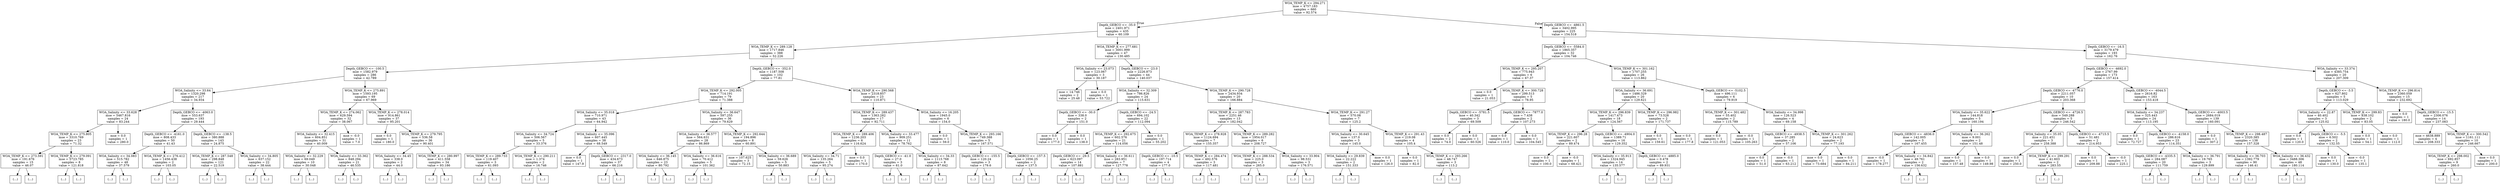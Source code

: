 digraph Tree {
node [shape=box] ;
0 [label="WOA_TEMP_K <= 294.271\nmse = 4757.183\nsamples = 660\nvalue = 92.574"] ;
1 [label="Depth_GEBCO <= -35.0\nmse = 2401.971\nsamples = 435\nvalue = 60.109"] ;
0 -> 1 [labeldistance=2.5, labelangle=45, headlabel="True"] ;
2 [label="WOA_TEMP_K <= 289.128\nmse = 1717.846\nsamples = 388\nvalue = 52.226"] ;
1 -> 2 ;
3 [label="Depth_GEBCO <= -100.5\nmse = 1582.979\nsamples = 286\nvalue = 42.789"] ;
2 -> 3 ;
4 [label="WOA_Salinity <= 33.64\nmse = 1320.298\nsamples = 217\nvalue = 34.934"] ;
3 -> 4 ;
5 [label="WOA_Salinity <= 33.628\nmse = 5467.816\nsamples = 24\nvalue = 83.244"] ;
4 -> 5 ;
6 [label="WOA_TEMP_K <= 275.805\nmse = 3310.769\nsamples = 23\nvalue = 71.32"] ;
5 -> 6 ;
7 [label="WOA_TEMP_K <= 273.591\nmse = 191.676\nsamples = 15\nvalue = 46.07"] ;
6 -> 7 ;
8 [label="(...)"] ;
7 -> 8 ;
25 [label="(...)"] ;
7 -> 25 ;
34 [label="WOA_TEMP_K <= 279.091\nmse = 5723.785\nsamples = 8\nvalue = 121.818"] ;
6 -> 34 ;
35 [label="(...)"] ;
34 -> 35 ;
38 [label="(...)"] ;
34 -> 38 ;
47 [label="mse = 0.0\nsamples = 1\nvalue = 280.0"] ;
5 -> 47 ;
48 [label="Depth_GEBCO <= -4063.0\nmse = 553.637\nsamples = 193\nvalue = 29.444"] ;
4 -> 48 ;
49 [label="Depth_GEBCO <= -4161.0\nmse = 808.433\nsamples = 50\nvalue = 41.43"] ;
48 -> 49 ;
50 [label="WOA_Salinity <= 34.083\nmse = 515.782\nsamples = 48\nvalue = 37.579"] ;
49 -> 50 ;
51 [label="(...)"] ;
50 -> 51 ;
96 [label="(...)"] ;
50 -> 96 ;
143 [label="WOA_TEMP_K <= 276.412\nmse = 1456.438\nsamples = 2\nvalue = 103.05"] ;
49 -> 143 ;
144 [label="(...)"] ;
143 -> 144 ;
145 [label="(...)"] ;
143 -> 145 ;
146 [label="Depth_GEBCO <= -138.5\nmse = 380.888\nsamples = 143\nvalue = 24.875"] ;
48 -> 146 ;
147 [label="WOA_TEMP_K <= 287.548\nmse = 298.848\nsamples = 121\nvalue = 22.519"] ;
146 -> 147 ;
148 [label="(...)"] ;
147 -> 148 ;
321 [label="(...)"] ;
147 -> 321 ;
322 [label="WOA_Salinity <= 34.805\nmse = 637.152\nsamples = 22\nvalue = 38.444"] ;
146 -> 322 ;
323 [label="(...)"] ;
322 -> 323 ;
334 [label="(...)"] ;
322 -> 334 ;
357 [label="WOA_TEMP_K <= 275.891\nmse = 1593.195\nsamples = 69\nvalue = 67.969"] ;
3 -> 357 ;
358 [label="WOA_TEMP_K <= 274.062\nmse = 629.594\nsamples = 32\nvalue = 38.067"] ;
357 -> 358 ;
359 [label="WOA_Salinity <= 32.415\nmse = 604.851\nsamples = 31\nvalue = 40.009"] ;
358 -> 359 ;
360 [label="WOA_Salinity <= 32.229\nmse = 69.049\nsamples = 10\nvalue = 30.048"] ;
359 -> 360 ;
361 [label="(...)"] ;
360 -> 361 ;
362 [label="(...)"] ;
360 -> 362 ;
363 [label="WOA_Salinity <= 33.362\nmse = 848.294\nsamples = 21\nvalue = 46.535"] ;
359 -> 363 ;
364 [label="(...)"] ;
363 -> 364 ;
371 [label="(...)"] ;
363 -> 371 ;
378 [label="mse = -0.0\nsamples = 1\nvalue = 7.0"] ;
358 -> 378 ;
379 [label="WOA_TEMP_K <= 278.014\nmse = 914.861\nsamples = 37\nvalue = 95.201"] ;
357 -> 379 ;
380 [label="mse = 0.0\nsamples = 1\nvalue = 180.0"] ;
379 -> 380 ;
381 [label="WOA_TEMP_K <= 279.795\nmse = 536.58\nsamples = 36\nvalue = 90.401"] ;
379 -> 381 ;
382 [label="WOA_Salinity <= 34.45\nmse = 338.0\nsamples = 2\nvalue = 44.0"] ;
381 -> 382 ;
383 [label="(...)"] ;
382 -> 383 ;
384 [label="(...)"] ;
382 -> 384 ;
385 [label="WOA_TEMP_K <= 280.997\nmse = 411.558\nsamples = 34\nvalue = 93.186"] ;
381 -> 385 ;
386 [label="(...)"] ;
385 -> 386 ;
397 [label="(...)"] ;
385 -> 397 ;
432 [label="Depth_GEBCO <= -352.0\nmse = 1187.508\nsamples = 102\nvalue = 77.81"] ;
2 -> 432 ;
433 [label="WOA_TEMP_K <= 292.005\nmse = 714.191\nsamples = 79\nvalue = 71.388"] ;
432 -> 433 ;
434 [label="WOA_Salinity <= 35.018\nmse = 710.971\nsamples = 43\nvalue = 64.942"] ;
433 -> 434 ;
435 [label="WOA_Salinity <= 34.724\nmse = 506.567\nsamples = 5\nvalue = 33.376"] ;
434 -> 435 ;
436 [label="WOA_TEMP_K <= 289.733\nmse = 119.407\nsamples = 3\nvalue = 61.093"] ;
435 -> 436 ;
437 [label="(...)"] ;
436 -> 437 ;
440 [label="(...)"] ;
436 -> 440 ;
441 [label="WOA_TEMP_K <= 290.211\nmse = 1.374\nsamples = 2\nvalue = 16.746"] ;
435 -> 441 ;
442 [label="(...)"] ;
441 -> 442 ;
443 [label="(...)"] ;
441 -> 443 ;
444 [label="WOA_Salinity <= 35.096\nmse = 607.445\nsamples = 38\nvalue = 68.549"] ;
434 -> 444 ;
445 [label="mse = 0.0\nsamples = 1\nvalue = 147.9"] ;
444 -> 445 ;
446 [label="Depth_GEBCO <= -2317.0\nmse = 434.673\nsamples = 37\nvalue = 66.216"] ;
444 -> 446 ;
447 [label="(...)"] ;
446 -> 447 ;
504 [label="(...)"] ;
446 -> 504 ;
505 [label="WOA_Salinity <= 36.647\nmse = 597.255\nsamples = 36\nvalue = 79.629"] ;
433 -> 505 ;
506 [label="WOA_Salinity <= 36.577\nmse = 564.631\nsamples = 28\nvalue = 86.869"] ;
505 -> 506 ;
507 [label="WOA_Salinity <= 36.145\nmse = 646.875\nsamples = 23\nvalue = 80.792"] ;
506 -> 507 ;
508 [label="(...)"] ;
507 -> 508 ;
541 [label="(...)"] ;
507 -> 541 ;
550 [label="WOA_Salinity <= 36.616\nmse = 70.412\nsamples = 5\nvalue = 101.362"] ;
506 -> 550 ;
551 [label="(...)"] ;
550 -> 551 ;
552 [label="(...)"] ;
550 -> 552 ;
559 [label="WOA_TEMP_K <= 292.644\nmse = 194.896\nsamples = 8\nvalue = 60.891"] ;
505 -> 559 ;
560 [label="mse = 107.625\nsamples = 3\nvalue = 72.15"] ;
559 -> 560 ;
561 [label="WOA_Salinity <= 36.689\nmse = 59.626\nsamples = 5\nvalue = 50.883"] ;
559 -> 561 ;
562 [label="(...)"] ;
561 -> 562 ;
563 [label="(...)"] ;
561 -> 563 ;
570 [label="WOA_TEMP_K <= 290.568\nmse = 2318.857\nsamples = 23\nvalue = 110.871"] ;
432 -> 570 ;
571 [label="WOA_TEMP_K <= 289.437\nmse = 1363.282\nsamples = 17\nvalue = 92.711"] ;
570 -> 571 ;
572 [label="WOA_TEMP_K <= 289.406\nmse = 1236.203\nsamples = 6\nvalue = 116.624"] ;
571 -> 572 ;
573 [label="WOA_Salinity <= 34.71\nmse = 135.264\nsamples = 5\nvalue = 95.274"] ;
572 -> 573 ;
574 [label="(...)"] ;
573 -> 574 ;
581 [label="(...)"] ;
573 -> 581 ;
582 [label="mse = 0.0\nsamples = 1\nvalue = 170.0"] ;
572 -> 582 ;
583 [label="WOA_Salinity <= 33.477\nmse = 909.251\nsamples = 11\nvalue = 78.762"] ;
571 -> 583 ;
584 [label="Depth_GEBCO <= -41.0\nmse = 27.0\nsamples = 3\nvalue = 61.0"] ;
583 -> 584 ;
585 [label="(...)"] ;
584 -> 585 ;
588 [label="(...)"] ;
584 -> 588 ;
589 [label="WOA_Salinity <= 34.33\nmse = 1113.768\nsamples = 8\nvalue = 87.642"] ;
583 -> 589 ;
590 [label="(...)"] ;
589 -> 590 ;
593 [label="(...)"] ;
589 -> 593 ;
602 [label="WOA_Salinity <= 16.205\nmse = 1945.0\nsamples = 6\nvalue = 154.0"] ;
570 -> 602 ;
603 [label="mse = 0.0\nsamples = 1\nvalue = 59.0"] ;
602 -> 603 ;
604 [label="WOA_TEMP_K <= 293.166\nmse = 749.388\nsamples = 5\nvalue = 167.571"] ;
602 -> 604 ;
605 [label="Depth_GEBCO <= -155.5\nmse = 120.24\nsamples = 3\nvalue = 179.6"] ;
604 -> 605 ;
606 [label="(...)"] ;
605 -> 606 ;
607 [label="(...)"] ;
605 -> 607 ;
608 [label="Depth_GEBCO <= -157.5\nmse = 1056.25\nsamples = 2\nvalue = 137.5"] ;
604 -> 608 ;
609 [label="(...)"] ;
608 -> 609 ;
610 [label="(...)"] ;
608 -> 610 ;
611 [label="WOA_TEMP_K <= 277.681\nmse = 3001.999\nsamples = 47\nvalue = 130.485"] ;
1 -> 611 ;
612 [label="WOA_Salinity <= 23.073\nmse = 123.067\nsamples = 3\nvalue = 30.187"] ;
611 -> 612 ;
613 [label="mse = 14.746\nsamples = 2\nvalue = 25.48"] ;
612 -> 613 ;
614 [label="mse = 0.0\nsamples = 1\nvalue = 53.722"] ;
612 -> 614 ;
615 [label="Depth_GEBCO <= -23.0\nmse = 2226.873\nsamples = 44\nvalue = 140.037"] ;
611 -> 615 ;
616 [label="WOA_Salinity <= 32.309\nmse = 786.826\nsamples = 24\nvalue = 115.631"] ;
615 -> 616 ;
617 [label="Depth_GEBCO <= -30.0\nmse = 338.0\nsamples = 2\nvalue = 151.0"] ;
616 -> 617 ;
618 [label="mse = 0.0\nsamples = 1\nvalue = 177.0"] ;
617 -> 618 ;
619 [label="mse = 0.0\nsamples = 1\nvalue = 138.0"] ;
617 -> 619 ;
620 [label="Depth_GEBCO <= -24.5\nmse = 694.102\nsamples = 22\nvalue = 112.094"] ;
616 -> 620 ;
621 [label="WOA_TEMP_K <= 292.675\nmse = 602.576\nsamples = 21\nvalue = 114.056"] ;
620 -> 621 ;
622 [label="Depth_GEBCO <= -29.5\nmse = 623.097\nsamples = 14\nvalue = 107.881"] ;
621 -> 622 ;
623 [label="(...)"] ;
622 -> 623 ;
634 [label="(...)"] ;
622 -> 634 ;
647 [label="WOA_Salinity <= 36.611\nmse = 283.951\nsamples = 7\nvalue = 127.778"] ;
621 -> 647 ;
648 [label="(...)"] ;
647 -> 648 ;
649 [label="(...)"] ;
647 -> 649 ;
650 [label="mse = 0.0\nsamples = 1\nvalue = 55.202"] ;
620 -> 650 ;
651 [label="WOA_TEMP_K <= 290.728\nmse = 2434.934\nsamples = 20\nvalue = 166.884"] ;
615 -> 651 ;
652 [label="WOA_TEMP_K <= 287.783\nmse = 2251.46\nsamples = 13\nvalue = 182.042"] ;
651 -> 652 ;
653 [label="WOA_TEMP_K <= 278.928\nmse = 1124.694\nsamples = 7\nvalue = 155.357"] ;
652 -> 653 ;
654 [label="Depth_GEBCO <= -10.5\nmse = 197.714\nsamples = 4\nvalue = 177.0"] ;
653 -> 654 ;
655 [label="(...)"] ;
654 -> 655 ;
658 [label="(...)"] ;
654 -> 658 ;
661 [label="WOA_TEMP_K <= 284.474\nmse = 492.576\nsamples = 3\nvalue = 117.481"] ;
653 -> 661 ;
662 [label="(...)"] ;
661 -> 662 ;
665 [label="(...)"] ;
661 -> 665 ;
666 [label="WOA_TEMP_K <= 289.282\nmse = 1954.017\nsamples = 6\nvalue = 208.727"] ;
652 -> 666 ;
667 [label="WOA_TEMP_K <= 288.534\nmse = 225.0\nsamples = 3\nvalue = 265.0"] ;
666 -> 667 ;
668 [label="(...)"] ;
667 -> 668 ;
669 [label="(...)"] ;
667 -> 669 ;
670 [label="WOA_Salinity <= 33.904\nmse = 98.531\nsamples = 3\nvalue = 176.571"] ;
666 -> 670 ;
671 [label="(...)"] ;
670 -> 671 ;
674 [label="(...)"] ;
670 -> 674 ;
675 [label="WOA_TEMP_K <= 291.27\nmse = 570.08\nsamples = 7\nvalue = 125.2"] ;
651 -> 675 ;
676 [label="WOA_Salinity <= 30.645\nmse = 137.0\nsamples = 3\nvalue = 145.0"] ;
675 -> 676 ;
677 [label="WOA_Salinity <= 29.839\nmse = 22.222\nsamples = 2\nvalue = 151.333"] ;
676 -> 677 ;
678 [label="(...)"] ;
677 -> 678 ;
679 [label="(...)"] ;
677 -> 679 ;
680 [label="mse = 0.0\nsamples = 1\nvalue = 126.0"] ;
676 -> 680 ;
681 [label="WOA_TEMP_K <= 291.43\nmse = 219.08\nsamples = 4\nvalue = 105.4"] ;
675 -> 681 ;
682 [label="mse = 0.0\nsamples = 1\nvalue = 82.0"] ;
681 -> 682 ;
683 [label="WOA_TEMP_K <= 293.266\nmse = 48.747\nsamples = 3\nvalue = 113.2"] ;
681 -> 683 ;
684 [label="(...)"] ;
683 -> 684 ;
687 [label="(...)"] ;
683 -> 687 ;
688 [label="Depth_GEBCO <= -4861.5\nmse = 3402.995\nsamples = 225\nvalue = 154.518"] ;
0 -> 688 [labeldistance=2.5, labelangle=-45, headlabel="False"] ;
689 [label="Depth_GEBCO <= -5584.0\nmse = 1865.357\nsamples = 32\nvalue = 104.746"] ;
688 -> 689 ;
690 [label="WOA_TEMP_K <= 295.207\nmse = 775.943\nsamples = 6\nvalue = 67.37"] ;
689 -> 690 ;
691 [label="mse = 0.0\nsamples = 1\nvalue = 21.053"] ;
690 -> 691 ;
692 [label="WOA_TEMP_K <= 300.728\nmse = 299.513\nsamples = 5\nvalue = 78.95"] ;
690 -> 692 ;
693 [label="Depth_GEBCO <= -5781.5\nmse = 40.342\nsamples = 3\nvalue = 69.509"] ;
692 -> 693 ;
694 [label="mse = 0.0\nsamples = 2\nvalue = 74.0"] ;
693 -> 694 ;
695 [label="mse = 0.0\nsamples = 1\nvalue = 60.526"] ;
693 -> 695 ;
696 [label="Depth_GEBCO <= -7877.0\nmse = 7.438\nsamples = 2\nvalue = 107.273"] ;
692 -> 696 ;
697 [label="mse = 0.0\nsamples = 1\nvalue = 110.0"] ;
696 -> 697 ;
698 [label="mse = 0.0\nsamples = 1\nvalue = 104.545"] ;
696 -> 698 ;
699 [label="WOA_TEMP_K <= 301.162\nmse = 1707.255\nsamples = 26\nvalue = 113.862"] ;
689 -> 699 ;
700 [label="WOA_Salinity <= 36.691\nmse = 1486.329\nsamples = 20\nvalue = 129.621"] ;
699 -> 700 ;
701 [label="WOA_TEMP_K <= 296.839\nmse = 1417.473\nsamples = 18\nvalue = 124.567"] ;
700 -> 701 ;
702 [label="WOA_TEMP_K <= 296.28\nmse = 221.607\nsamples = 2\nvalue = 89.474"] ;
701 -> 702 ;
703 [label="mse = 0.0\nsamples = 1\nvalue = 100.0"] ;
702 -> 703 ;
704 [label="mse = -0.0\nsamples = 1\nvalue = 68.421"] ;
702 -> 704 ;
705 [label="Depth_GEBCO <= -4904.0\nmse = 1389.71\nsamples = 16\nvalue = 129.352"] ;
701 -> 705 ;
706 [label="WOA_Salinity <= 35.913\nmse = 1324.945\nsamples = 14\nvalue = 135.577"] ;
705 -> 706 ;
707 [label="(...)"] ;
706 -> 707 ;
728 [label="(...)"] ;
706 -> 728 ;
733 [label="Depth_GEBCO <= -4885.0\nmse = 0.478\nsamples = 2\nvalue = 89.931"] ;
705 -> 733 ;
734 [label="(...)"] ;
733 -> 734 ;
735 [label="(...)"] ;
733 -> 735 ;
736 [label="WOA_TEMP_K <= 296.982\nmse = 73.528\nsamples = 2\nvalue = 171.737"] ;
700 -> 736 ;
737 [label="mse = 0.0\nsamples = 1\nvalue = 159.61"] ;
736 -> 737 ;
738 [label="mse = 0.0\nsamples = 1\nvalue = 177.8"] ;
736 -> 738 ;
739 [label="Depth_GEBCO <= -5102.5\nmse = 496.111\nsamples = 6\nvalue = 79.919"] ;
699 -> 739 ;
740 [label="WOA_TEMP_K <= 301.482\nmse = 55.402\nsamples = 2\nvalue = 115.789"] ;
739 -> 740 ;
741 [label="mse = 0.0\nsamples = 1\nvalue = 121.053"] ;
740 -> 741 ;
742 [label="mse = -0.0\nsamples = 1\nvalue = 105.263"] ;
740 -> 742 ;
743 [label="WOA_Salinity <= 34.998\nmse = 126.523\nsamples = 4\nvalue = 69.158"] ;
739 -> 743 ;
744 [label="Depth_GEBCO <= -4938.5\nmse = 37.285\nsamples = 2\nvalue = 57.106"] ;
743 -> 744 ;
745 [label="mse = 0.0\nsamples = 1\nvalue = 51.0"] ;
744 -> 745 ;
746 [label="mse = -0.0\nsamples = 1\nvalue = 63.212"] ;
744 -> 746 ;
747 [label="WOA_TEMP_K <= 301.262\nmse = 24.623\nsamples = 2\nvalue = 77.193"] ;
743 -> 747 ;
748 [label="mse = 0.0\nsamples = 1\nvalue = 73.684"] ;
747 -> 748 ;
749 [label="mse = 0.0\nsamples = 1\nvalue = 84.211"] ;
747 -> 749 ;
750 [label="Depth_GEBCO <= -16.5\nmse = 3179.479\nsamples = 193\nvalue = 162.76"] ;
688 -> 750 ;
751 [label="Depth_GEBCO <= -4692.0\nmse = 2767.99\nsamples = 173\nvalue = 157.414"] ;
750 -> 751 ;
752 [label="Depth_GEBCO <= -4776.0\nmse = 2211.057\nsamples = 10\nvalue = 203.368"] ;
751 -> 752 ;
753 [label="WOA_Salinity <= 35.622\nmse = 144.818\nsamples = 5\nvalue = 160.194"] ;
752 -> 753 ;
754 [label="Depth_GEBCO <= -4836.0\nmse = 142.005\nsamples = 3\nvalue = 167.455"] ;
753 -> 754 ;
755 [label="mse = -0.0\nsamples = 1\nvalue = 178.277"] ;
754 -> 755 ;
756 [label="WOA_Salinity <= 34.842\nmse = 49.761\nsamples = 2\nvalue = 156.632"] ;
754 -> 756 ;
757 [label="(...)"] ;
756 -> 757 ;
758 [label="(...)"] ;
756 -> 758 ;
759 [label="WOA_Salinity <= 36.262\nmse = 9.001\nsamples = 2\nvalue = 151.48"] ;
753 -> 759 ;
760 [label="mse = 0.0\nsamples = 1\nvalue = 157.48"] ;
759 -> 760 ;
761 [label="mse = 0.0\nsamples = 1\nvalue = 149.98"] ;
759 -> 761 ;
762 [label="Depth_GEBCO <= -4726.5\nmse = 549.288\nsamples = 5\nvalue = 246.542"] ;
752 -> 762 ;
763 [label="WOA_Salinity <= 35.05\nmse = 221.451\nsamples = 3\nvalue = 258.388"] ;
762 -> 763 ;
764 [label="mse = 0.0\nsamples = 1\nvalue = 250.0"] ;
763 -> 764 ;
765 [label="WOA_TEMP_K <= 299.291\nmse = 41.603\nsamples = 2\nvalue = 283.55"] ;
763 -> 765 ;
766 [label="(...)"] ;
765 -> 766 ;
767 [label="(...)"] ;
765 -> 767 ;
768 [label="Depth_GEBCO <= -4715.5\nmse = 51.481\nsamples = 2\nvalue = 214.953"] ;
762 -> 768 ;
769 [label="mse = 0.0\nsamples = 1\nvalue = 209.88"] ;
768 -> 769 ;
770 [label="mse = -0.0\nsamples = 1\nvalue = 225.1"] ;
768 -> 770 ;
771 [label="Depth_GEBCO <= -4044.5\nmse = 2616.82\nsamples = 163\nvalue = 153.418"] ;
751 -> 771 ;
772 [label="WOA_Salinity <= 34.237\nmse = 325.443\nsamples = 24\nvalue = 113.195"] ;
771 -> 772 ;
773 [label="mse = 0.0\nsamples = 1\nvalue = 72.727"] ;
772 -> 773 ;
774 [label="Depth_GEBCO <= -4158.0\nmse = 286.616\nsamples = 23\nvalue = 114.351"] ;
772 -> 774 ;
775 [label="Depth_GEBCO <= -4335.5\nmse = 284.087\nsamples = 20\nvalue = 111.759"] ;
774 -> 775 ;
776 [label="(...)"] ;
775 -> 776 ;
803 [label="(...)"] ;
775 -> 803 ;
810 [label="WOA_Salinity <= 36.791\nmse = 19.765\nsamples = 3\nvalue = 129.899"] ;
774 -> 810 ;
811 [label="(...)"] ;
810 -> 811 ;
814 [label="(...)"] ;
810 -> 814 ;
815 [label="Depth_GEBCO <= -4003.5\nmse = 2684.019\nsamples = 139\nvalue = 160.091"] ;
771 -> 815 ;
816 [label="mse = 0.0\nsamples = 1\nvalue = 307.2"] ;
815 -> 816 ;
817 [label="WOA_TEMP_K <= 298.487\nmse = 2320.385\nsamples = 138\nvalue = 157.328"] ;
815 -> 817 ;
818 [label="WOA_Salinity <= 36.703\nmse = 1392.779\nsamples = 90\nvalue = 146.41"] ;
817 -> 818 ;
819 [label="(...)"] ;
818 -> 819 ;
940 [label="(...)"] ;
818 -> 940 ;
945 [label="WOA_Salinity <= 36.432\nmse = 3488.306\nsamples = 48\nvalue = 180.114"] ;
817 -> 945 ;
946 [label="(...)"] ;
945 -> 946 ;
1017 [label="(...)"] ;
945 -> 1017 ;
1018 [label="WOA_Salinity <= 33.374\nmse = 4385.754\nsamples = 20\nvalue = 207.309"] ;
750 -> 1018 ;
1019 [label="Depth_GEBCO <= -3.5\nmse = 627.802\nsamples = 5\nvalue = 113.029"] ;
1018 -> 1019 ;
1020 [label="WOA_Salinity <= 22.87\nmse = 40.402\nsamples = 3\nvalue = 125.02"] ;
1019 -> 1020 ;
1021 [label="mse = 0.0\nsamples = 1\nvalue = 120.0"] ;
1020 -> 1021 ;
1022 [label="Depth_GEBCO <= -5.5\nmse = 6.502\nsamples = 2\nvalue = 132.55"] ;
1020 -> 1022 ;
1023 [label="mse = 0.0\nsamples = 1\nvalue = 130.0"] ;
1022 -> 1023 ;
1024 [label="mse = -0.0\nsamples = 1\nvalue = 135.1"] ;
1022 -> 1024 ;
1025 [label="WOA_TEMP_K <= 299.83\nmse = 838.102\nsamples = 2\nvalue = 83.05"] ;
1019 -> 1025 ;
1026 [label="mse = 0.0\nsamples = 1\nvalue = 54.1"] ;
1025 -> 1026 ;
1027 [label="mse = 0.0\nsamples = 1\nvalue = 112.0"] ;
1025 -> 1027 ;
1028 [label="WOA_TEMP_K <= 296.814\nmse = 2360.059\nsamples = 15\nvalue = 232.692"] ;
1018 -> 1028 ;
1029 [label="mse = 0.0\nsamples = 1\nvalue = 180.0"] ;
1028 -> 1029 ;
1030 [label="Depth_GEBCO <= -15.5\nmse = 2306.076\nsamples = 14\nvalue = 237.083"] ;
1028 -> 1030 ;
1031 [label="mse = 4638.889\nsamples = 4\nvalue = 208.333"] ;
1030 -> 1031 ;
1032 [label="WOA_TEMP_K <= 300.542\nmse = 1161.111\nsamples = 10\nvalue = 246.667"] ;
1030 -> 1032 ;
1033 [label="WOA_TEMP_K <= 298.002\nmse = 692.857\nsamples = 9\nvalue = 260.0"] ;
1032 -> 1033 ;
1034 [label="(...)"] ;
1033 -> 1034 ;
1037 [label="(...)"] ;
1033 -> 1037 ;
1044 [label="mse = 0.0\nsamples = 1\nvalue = 200.0"] ;
1032 -> 1044 ;
}